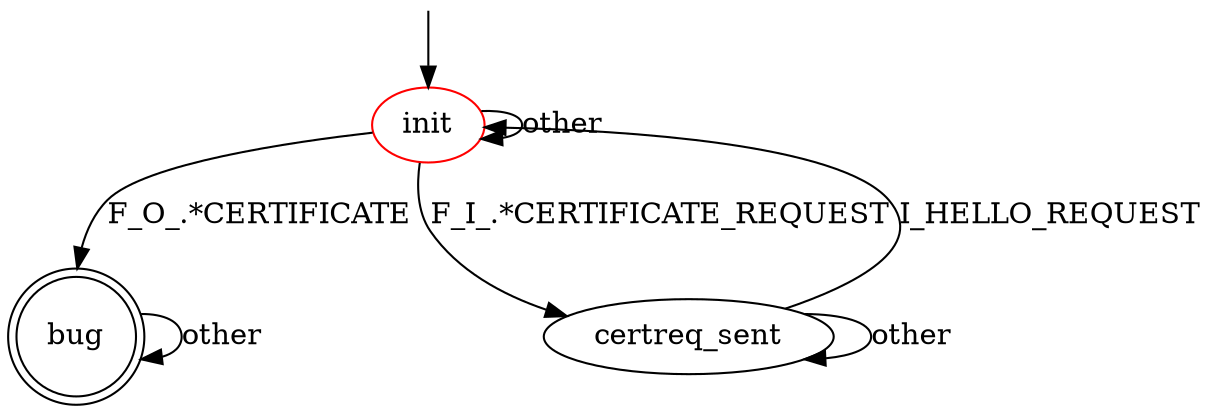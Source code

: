 digraph G {
label=""
init [color="red"]
bug [shape="doublecircle"]

init -> bug [label="F_O_.*CERTIFICATE"]
init -> certreq_sent [label="F_I_.*CERTIFICATE_REQUEST"]
init -> init [label="other"]
certreq_sent -> init [label="I_HELLO_REQUEST"]
certreq_sent -> certreq_sent [label="other"]

bug -> bug [label="other"]

__start0 [label="" shape="none" width="0" height="0"];
__start0 -> init;
}
